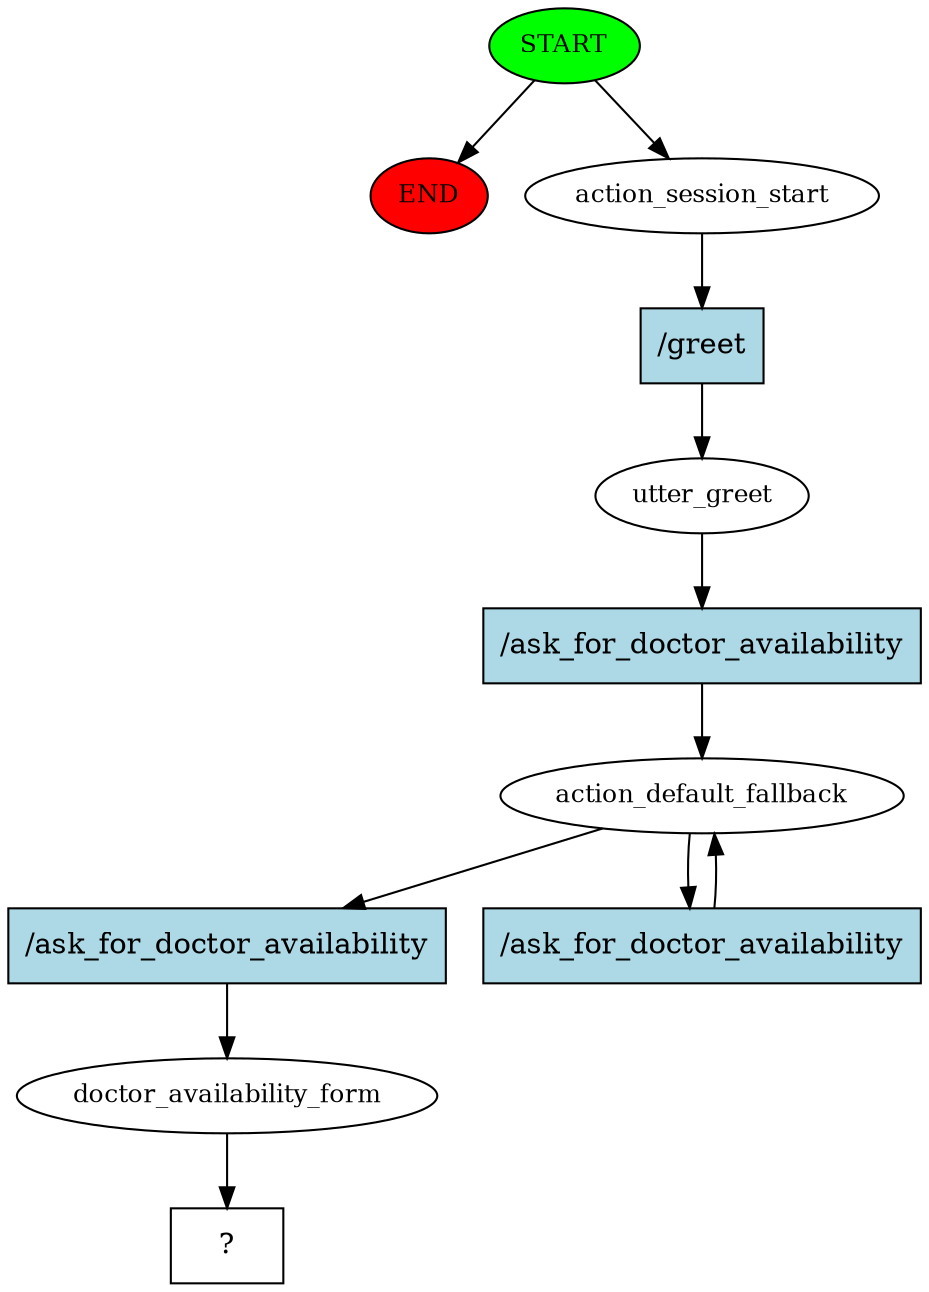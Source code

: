digraph  {
0 [class="start active", fillcolor=green, fontsize=12, label=START, style=filled];
"-1" [class=end, fillcolor=red, fontsize=12, label=END, style=filled];
1 [class=active, fontsize=12, label=action_session_start];
2 [class=active, fontsize=12, label=utter_greet];
3 [class=active, fontsize=12, label=action_default_fallback];
5 [class=active, fontsize=12, label=doctor_availability_form];
6 [class="intent dashed active", label="  ?  ", shape=rect];
7 [class="intent active", fillcolor=lightblue, label="/greet", shape=rect, style=filled];
8 [class="intent active", fillcolor=lightblue, label="/ask_for_doctor_availability", shape=rect, style=filled];
9 [class="intent active", fillcolor=lightblue, label="/ask_for_doctor_availability", shape=rect, style=filled];
10 [class="intent active", fillcolor=lightblue, label="/ask_for_doctor_availability", shape=rect, style=filled];
0 -> "-1"  [class="", key=NONE, label=""];
0 -> 1  [class=active, key=NONE, label=""];
1 -> 7  [class=active, key=0];
2 -> 8  [class=active, key=0];
3 -> 9  [class=active, key=0];
3 -> 10  [class=active, key=0];
5 -> 6  [class=active, key=NONE, label=""];
7 -> 2  [class=active, key=0];
8 -> 3  [class=active, key=0];
9 -> 5  [class=active, key=0];
10 -> 3  [class=active, key=0];
}
